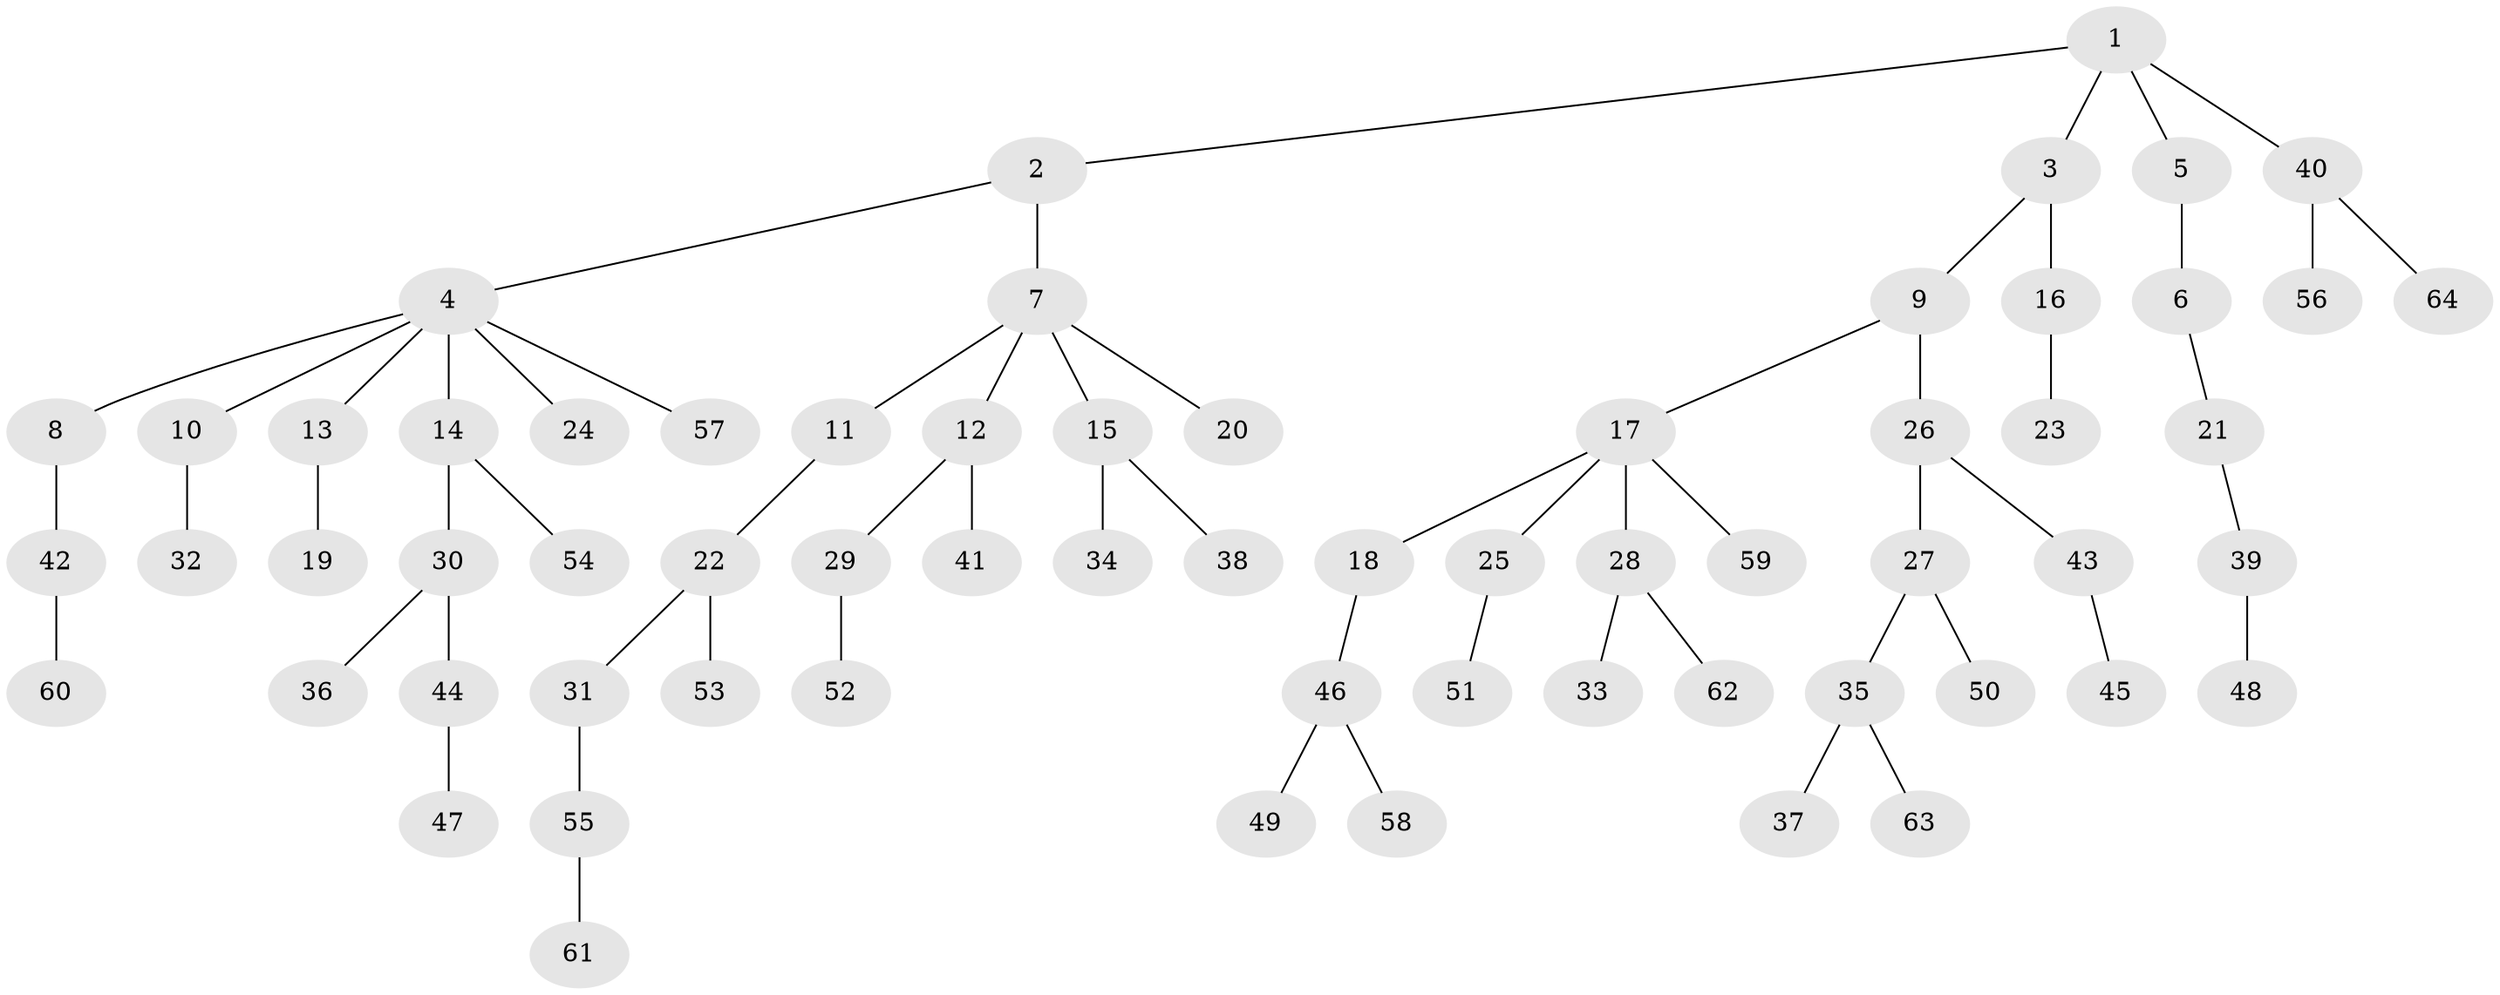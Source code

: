 // original degree distribution, {4: 0.12264150943396226, 3: 0.11320754716981132, 8: 0.009433962264150943, 2: 0.2358490566037736, 1: 0.5, 5: 0.009433962264150943, 6: 0.009433962264150943}
// Generated by graph-tools (version 1.1) at 2025/51/03/04/25 22:51:30]
// undirected, 64 vertices, 63 edges
graph export_dot {
  node [color=gray90,style=filled];
  1;
  2;
  3;
  4;
  5;
  6;
  7;
  8;
  9;
  10;
  11;
  12;
  13;
  14;
  15;
  16;
  17;
  18;
  19;
  20;
  21;
  22;
  23;
  24;
  25;
  26;
  27;
  28;
  29;
  30;
  31;
  32;
  33;
  34;
  35;
  36;
  37;
  38;
  39;
  40;
  41;
  42;
  43;
  44;
  45;
  46;
  47;
  48;
  49;
  50;
  51;
  52;
  53;
  54;
  55;
  56;
  57;
  58;
  59;
  60;
  61;
  62;
  63;
  64;
  1 -- 2 [weight=1.0];
  1 -- 3 [weight=1.0];
  1 -- 5 [weight=1.0];
  1 -- 40 [weight=1.0];
  2 -- 4 [weight=1.0];
  2 -- 7 [weight=1.0];
  3 -- 9 [weight=1.0];
  3 -- 16 [weight=1.0];
  4 -- 8 [weight=1.0];
  4 -- 10 [weight=1.0];
  4 -- 13 [weight=1.0];
  4 -- 14 [weight=1.0];
  4 -- 24 [weight=1.0];
  4 -- 57 [weight=1.0];
  5 -- 6 [weight=1.0];
  6 -- 21 [weight=1.0];
  7 -- 11 [weight=1.0];
  7 -- 12 [weight=1.0];
  7 -- 15 [weight=1.0];
  7 -- 20 [weight=1.0];
  8 -- 42 [weight=1.0];
  9 -- 17 [weight=1.0];
  9 -- 26 [weight=1.0];
  10 -- 32 [weight=1.0];
  11 -- 22 [weight=1.0];
  12 -- 29 [weight=1.0];
  12 -- 41 [weight=1.0];
  13 -- 19 [weight=2.0];
  14 -- 30 [weight=1.0];
  14 -- 54 [weight=1.0];
  15 -- 34 [weight=1.0];
  15 -- 38 [weight=1.0];
  16 -- 23 [weight=1.0];
  17 -- 18 [weight=1.0];
  17 -- 25 [weight=1.0];
  17 -- 28 [weight=1.0];
  17 -- 59 [weight=1.0];
  18 -- 46 [weight=1.0];
  21 -- 39 [weight=1.0];
  22 -- 31 [weight=1.0];
  22 -- 53 [weight=1.0];
  25 -- 51 [weight=1.0];
  26 -- 27 [weight=1.0];
  26 -- 43 [weight=1.0];
  27 -- 35 [weight=1.0];
  27 -- 50 [weight=1.0];
  28 -- 33 [weight=1.0];
  28 -- 62 [weight=1.0];
  29 -- 52 [weight=1.0];
  30 -- 36 [weight=1.0];
  30 -- 44 [weight=1.0];
  31 -- 55 [weight=1.0];
  35 -- 37 [weight=1.0];
  35 -- 63 [weight=1.0];
  39 -- 48 [weight=2.0];
  40 -- 56 [weight=1.0];
  40 -- 64 [weight=1.0];
  42 -- 60 [weight=1.0];
  43 -- 45 [weight=1.0];
  44 -- 47 [weight=1.0];
  46 -- 49 [weight=1.0];
  46 -- 58 [weight=1.0];
  55 -- 61 [weight=1.0];
}
